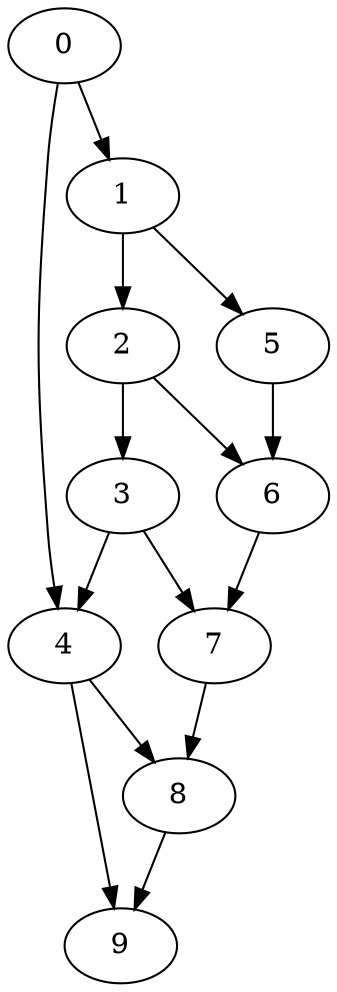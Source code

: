 digraph G {
0 -> 4
0 -> 1 -> 5
1 -> 2 -> 6
2 -> 3 -> 7
3 -> 4 -> 8
4 -> 9
5 -> 6
6 -> 7
7 -> 8
8 -> 9
9}